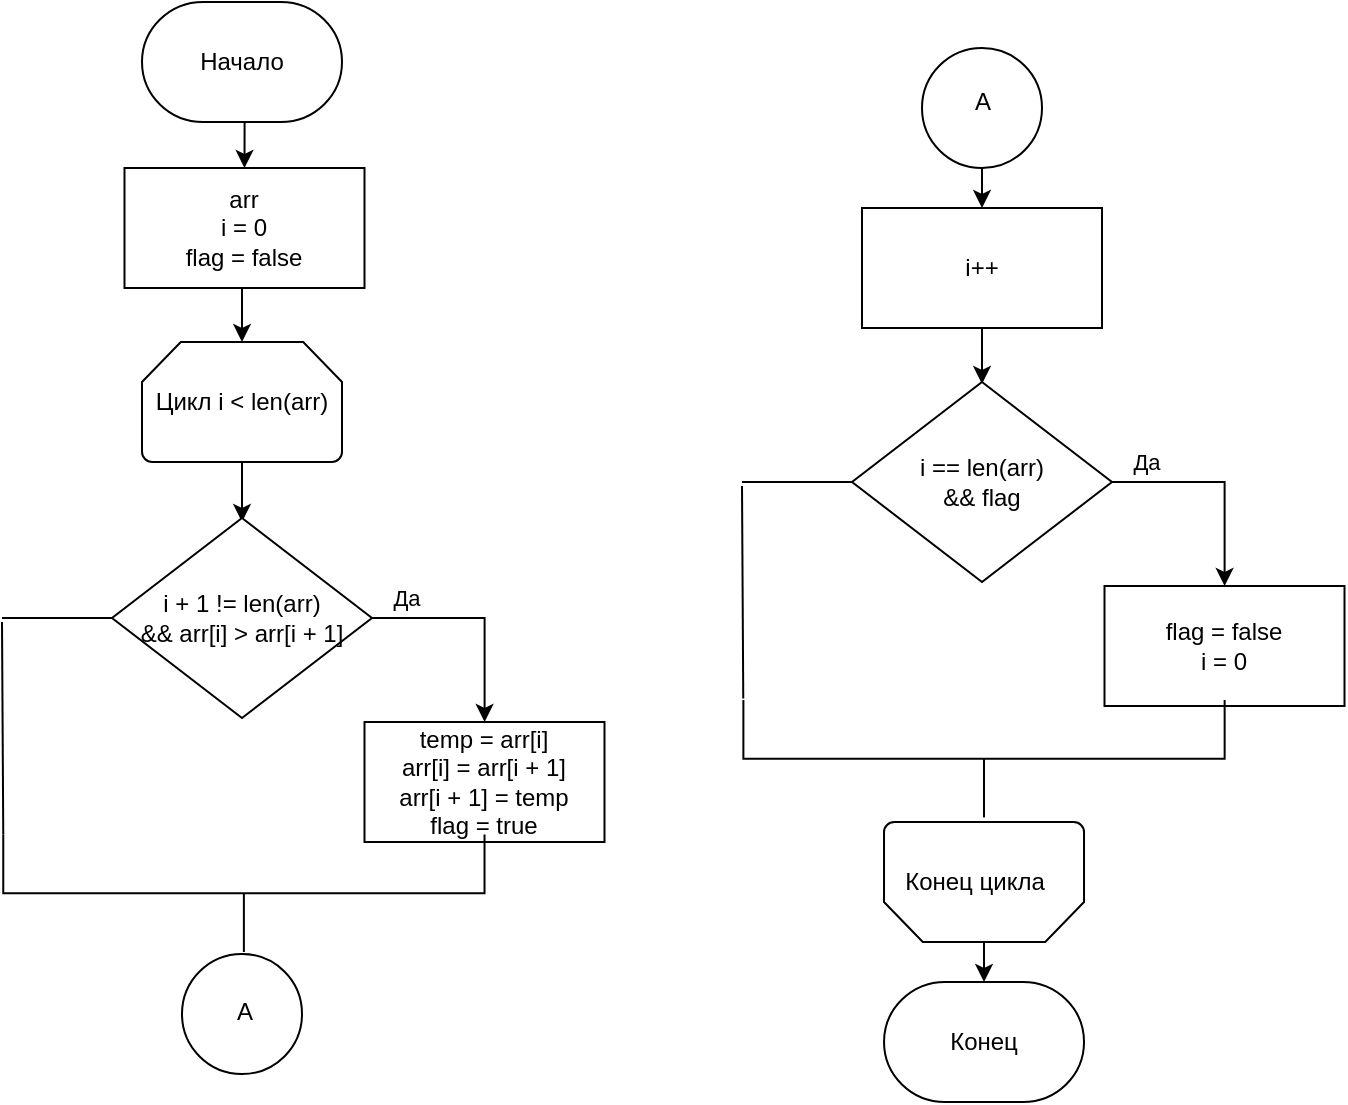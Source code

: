 <mxfile version="13.7.5" type="device"><diagram id="c1Ovnmh4PgKE0JJYFY0T" name="Page-1"><mxGraphModel dx="-401" dy="470" grid="1" gridSize="10" guides="1" tooltips="1" connect="1" arrows="1" fold="1" page="1" pageScale="1" pageWidth="850" pageHeight="1100" math="0" shadow="0"><root><mxCell id="0"/><mxCell id="1" parent="0"/><mxCell id="S0sCsLCBzPffGydX-lO1-4" style="edgeStyle=orthogonalEdgeStyle;rounded=0;orthogonalLoop=1;jettySize=auto;html=1;exitX=0.5;exitY=1;exitDx=0;exitDy=0;exitPerimeter=0;entryX=0.5;entryY=0;entryDx=0;entryDy=0;" edge="1" parent="1" source="p1_6EAxyN-EC7xfZRHXs-2" target="S0sCsLCBzPffGydX-lO1-1"><mxGeometry relative="1" as="geometry"/></mxCell><mxCell id="p1_6EAxyN-EC7xfZRHXs-2" value="Начало" style="strokeWidth=1;html=1;shape=mxgraph.flowchart.terminator;whiteSpace=wrap;rounded=0;" parent="1" vertex="1"><mxGeometry x="1190" y="130" width="100" height="60" as="geometry"/></mxCell><mxCell id="p1_6EAxyN-EC7xfZRHXs-7" style="edgeStyle=orthogonalEdgeStyle;rounded=0;orthogonalLoop=1;jettySize=auto;html=1;exitX=0.5;exitY=1;exitDx=0;exitDy=0;exitPerimeter=0;entryX=0.5;entryY=0;entryDx=0;entryDy=0;entryPerimeter=0;" parent="1" source="p1_6EAxyN-EC7xfZRHXs-4" edge="1"><mxGeometry relative="1" as="geometry"><mxPoint x="1240" y="390" as="targetPoint"/></mxGeometry></mxCell><mxCell id="p1_6EAxyN-EC7xfZRHXs-4" value="Цикл i &amp;lt; len(arr)" style="strokeWidth=1;html=1;shape=mxgraph.flowchart.loop_limit;whiteSpace=wrap;rounded=0;" parent="1" vertex="1"><mxGeometry x="1190" y="300" width="100" height="60" as="geometry"/></mxCell><mxCell id="p1_6EAxyN-EC7xfZRHXs-42" style="edgeStyle=orthogonalEdgeStyle;rounded=0;orthogonalLoop=1;jettySize=auto;html=1;exitX=0.5;exitY=1;exitDx=0;exitDy=0;entryX=0.5;entryY=1;entryDx=0;entryDy=0;entryPerimeter=0;" parent="1" source="p1_6EAxyN-EC7xfZRHXs-32" edge="1"><mxGeometry relative="1" as="geometry"><mxPoint x="1610" y="321" as="targetPoint"/></mxGeometry></mxCell><mxCell id="p1_6EAxyN-EC7xfZRHXs-32" value="i++" style="rounded=0;whiteSpace=wrap;html=1;absoluteArcSize=1;arcSize=14;strokeWidth=1;" parent="1" vertex="1"><mxGeometry x="1550" y="233" width="120" height="60" as="geometry"/></mxCell><mxCell id="p1_6EAxyN-EC7xfZRHXs-35" value="" style="verticalLabelPosition=bottom;verticalAlign=top;html=1;shape=mxgraph.flowchart.on-page_reference;strokeWidth=1;" parent="1" vertex="1"><mxGeometry x="1210" y="606" width="60" height="60" as="geometry"/></mxCell><mxCell id="p1_6EAxyN-EC7xfZRHXs-36" value="A" style="text;html=1;align=center;verticalAlign=middle;resizable=0;points=[];autosize=1;" parent="1" vertex="1"><mxGeometry x="1230.62" y="625" width="20" height="20" as="geometry"/></mxCell><mxCell id="p1_6EAxyN-EC7xfZRHXs-40" style="edgeStyle=orthogonalEdgeStyle;rounded=0;orthogonalLoop=1;jettySize=auto;html=1;exitX=0.5;exitY=1;exitDx=0;exitDy=0;exitPerimeter=0;entryX=0.5;entryY=0;entryDx=0;entryDy=0;" parent="1" target="p1_6EAxyN-EC7xfZRHXs-32" edge="1"><mxGeometry relative="1" as="geometry"><mxPoint x="1610" y="210" as="sourcePoint"/></mxGeometry></mxCell><mxCell id="p1_6EAxyN-EC7xfZRHXs-38" value="" style="verticalLabelPosition=bottom;verticalAlign=top;html=1;shape=mxgraph.flowchart.on-page_reference;strokeWidth=1;" parent="1" vertex="1"><mxGeometry x="1580" y="153" width="60" height="60" as="geometry"/></mxCell><mxCell id="p1_6EAxyN-EC7xfZRHXs-39" value="A" style="text;html=1;align=center;verticalAlign=middle;resizable=0;points=[];autosize=1;" parent="1" vertex="1"><mxGeometry x="1600" y="170" width="20" height="20" as="geometry"/></mxCell><mxCell id="p1_6EAxyN-EC7xfZRHXs-49" value="Конец" style="strokeWidth=1;html=1;shape=mxgraph.flowchart.terminator;whiteSpace=wrap;rounded=0;" parent="1" vertex="1"><mxGeometry x="1561.01" y="620" width="100" height="60" as="geometry"/></mxCell><mxCell id="S0sCsLCBzPffGydX-lO1-5" style="edgeStyle=orthogonalEdgeStyle;rounded=0;orthogonalLoop=1;jettySize=auto;html=1;exitX=0.5;exitY=1;exitDx=0;exitDy=0;entryX=0.5;entryY=0;entryDx=0;entryDy=0;entryPerimeter=0;" edge="1" parent="1" source="S0sCsLCBzPffGydX-lO1-1" target="p1_6EAxyN-EC7xfZRHXs-4"><mxGeometry relative="1" as="geometry"/></mxCell><mxCell id="S0sCsLCBzPffGydX-lO1-1" value="arr&lt;br&gt;i = 0&lt;br&gt;flag = false" style="rounded=0;whiteSpace=wrap;html=1;absoluteArcSize=1;arcSize=14;strokeWidth=1;" vertex="1" parent="1"><mxGeometry x="1181.25" y="213" width="120" height="60" as="geometry"/></mxCell><mxCell id="S0sCsLCBzPffGydX-lO1-9" style="edgeStyle=orthogonalEdgeStyle;rounded=0;orthogonalLoop=1;jettySize=auto;html=1;exitX=1;exitY=0.5;exitDx=0;exitDy=0;exitPerimeter=0;" edge="1" parent="1" source="S0sCsLCBzPffGydX-lO1-6" target="S0sCsLCBzPffGydX-lO1-8"><mxGeometry relative="1" as="geometry"/></mxCell><mxCell id="S0sCsLCBzPffGydX-lO1-10" value="Да" style="edgeLabel;html=1;align=center;verticalAlign=middle;resizable=0;points=[];" vertex="1" connectable="0" parent="S0sCsLCBzPffGydX-lO1-9"><mxGeometry x="-0.698" y="4" relative="1" as="geometry"><mxPoint y="-6" as="offset"/></mxGeometry></mxCell><mxCell id="S0sCsLCBzPffGydX-lO1-6" value="i + 1 != len(arr)&lt;br&gt;&amp;amp;&amp;amp; arr[i] &amp;gt; arr[i + 1]" style="strokeWidth=1;html=1;shape=mxgraph.flowchart.decision;whiteSpace=wrap;" vertex="1" parent="1"><mxGeometry x="1175" y="388" width="130" height="100" as="geometry"/></mxCell><mxCell id="S0sCsLCBzPffGydX-lO1-8" value="temp = arr[i]&lt;br&gt;arr[i] = arr[i + 1]&lt;br&gt;arr[i + 1] = temp&lt;br&gt;flag = true" style="rounded=0;whiteSpace=wrap;html=1;absoluteArcSize=1;arcSize=14;strokeWidth=1;" vertex="1" parent="1"><mxGeometry x="1301.25" y="490" width="120" height="60" as="geometry"/></mxCell><mxCell id="S0sCsLCBzPffGydX-lO1-11" value="" style="strokeWidth=1;html=1;shape=mxgraph.flowchart.annotation_2;align=left;labelPosition=right;pointerEvents=1;rotation=-90;" vertex="1" parent="1"><mxGeometry x="1211.57" y="455.32" width="58.75" height="240.63" as="geometry"/></mxCell><mxCell id="S0sCsLCBzPffGydX-lO1-12" value="" style="endArrow=none;html=1;exitX=0;exitY=0.5;exitDx=0;exitDy=0;exitPerimeter=0;" edge="1" parent="1" source="S0sCsLCBzPffGydX-lO1-6"><mxGeometry width="50" height="50" relative="1" as="geometry"><mxPoint x="1550" y="630" as="sourcePoint"/><mxPoint x="1120" y="438" as="targetPoint"/></mxGeometry></mxCell><mxCell id="S0sCsLCBzPffGydX-lO1-13" value="" style="endArrow=none;html=1;exitX=1;exitY=0;exitDx=0;exitDy=0;exitPerimeter=0;" edge="1" parent="1" source="S0sCsLCBzPffGydX-lO1-11"><mxGeometry width="50" height="50" relative="1" as="geometry"><mxPoint x="1550" y="630" as="sourcePoint"/><mxPoint x="1120" y="440" as="targetPoint"/></mxGeometry></mxCell><mxCell id="S0sCsLCBzPffGydX-lO1-26" style="edgeStyle=orthogonalEdgeStyle;rounded=0;orthogonalLoop=1;jettySize=auto;html=1;exitX=1;exitY=0.5;exitDx=0;exitDy=0;exitPerimeter=0;" edge="1" parent="1" source="S0sCsLCBzPffGydX-lO1-28" target="S0sCsLCBzPffGydX-lO1-29"><mxGeometry relative="1" as="geometry"/></mxCell><mxCell id="S0sCsLCBzPffGydX-lO1-27" value="Да" style="edgeLabel;html=1;align=center;verticalAlign=middle;resizable=0;points=[];" vertex="1" connectable="0" parent="S0sCsLCBzPffGydX-lO1-26"><mxGeometry x="-0.698" y="4" relative="1" as="geometry"><mxPoint y="-6" as="offset"/></mxGeometry></mxCell><mxCell id="S0sCsLCBzPffGydX-lO1-28" value="i == len(arr)&lt;br&gt;&amp;amp;&amp;amp; flag" style="strokeWidth=1;html=1;shape=mxgraph.flowchart.decision;whiteSpace=wrap;" vertex="1" parent="1"><mxGeometry x="1545" y="320" width="130" height="100" as="geometry"/></mxCell><mxCell id="S0sCsLCBzPffGydX-lO1-29" value="flag = false&lt;br&gt;i = 0" style="rounded=0;whiteSpace=wrap;html=1;absoluteArcSize=1;arcSize=14;strokeWidth=1;" vertex="1" parent="1"><mxGeometry x="1671.25" y="422" width="120" height="60" as="geometry"/></mxCell><mxCell id="S0sCsLCBzPffGydX-lO1-30" value="" style="endArrow=none;html=1;exitX=0;exitY=0.5;exitDx=0;exitDy=0;exitPerimeter=0;" edge="1" parent="1" source="S0sCsLCBzPffGydX-lO1-28"><mxGeometry width="50" height="50" relative="1" as="geometry"><mxPoint x="1920" y="562" as="sourcePoint"/><mxPoint x="1490" y="370" as="targetPoint"/></mxGeometry></mxCell><mxCell id="S0sCsLCBzPffGydX-lO1-31" value="" style="endArrow=none;html=1;exitX=1;exitY=0;exitDx=0;exitDy=0;exitPerimeter=0;" edge="1" parent="1"><mxGeometry width="50" height="50" relative="1" as="geometry"><mxPoint x="1490.63" y="478.26" as="sourcePoint"/><mxPoint x="1490" y="372" as="targetPoint"/></mxGeometry></mxCell><mxCell id="S0sCsLCBzPffGydX-lO1-32" value="" style="strokeWidth=1;html=1;shape=mxgraph.flowchart.annotation_2;align=left;labelPosition=right;pointerEvents=1;rotation=-90;" vertex="1" parent="1"><mxGeometry x="1581.63" y="388" width="58.75" height="240.63" as="geometry"/></mxCell><mxCell id="S0sCsLCBzPffGydX-lO1-35" style="edgeStyle=orthogonalEdgeStyle;rounded=0;orthogonalLoop=1;jettySize=auto;html=1;exitX=0.5;exitY=0;exitDx=0;exitDy=0;exitPerimeter=0;entryX=0.5;entryY=0;entryDx=0;entryDy=0;entryPerimeter=0;" edge="1" parent="1" source="S0sCsLCBzPffGydX-lO1-33" target="p1_6EAxyN-EC7xfZRHXs-49"><mxGeometry relative="1" as="geometry"/></mxCell><mxCell id="S0sCsLCBzPffGydX-lO1-33" value="" style="strokeWidth=1;html=1;shape=mxgraph.flowchart.loop_limit;whiteSpace=wrap;rounded=0;rotation=-180;" vertex="1" parent="1"><mxGeometry x="1561.01" y="540" width="100" height="60" as="geometry"/></mxCell><mxCell id="S0sCsLCBzPffGydX-lO1-34" value="Конец цикла" style="text;html=1;align=center;verticalAlign=middle;resizable=0;points=[];autosize=1;" vertex="1" parent="1"><mxGeometry x="1561.01" y="560" width="90" height="20" as="geometry"/></mxCell></root></mxGraphModel></diagram></mxfile>